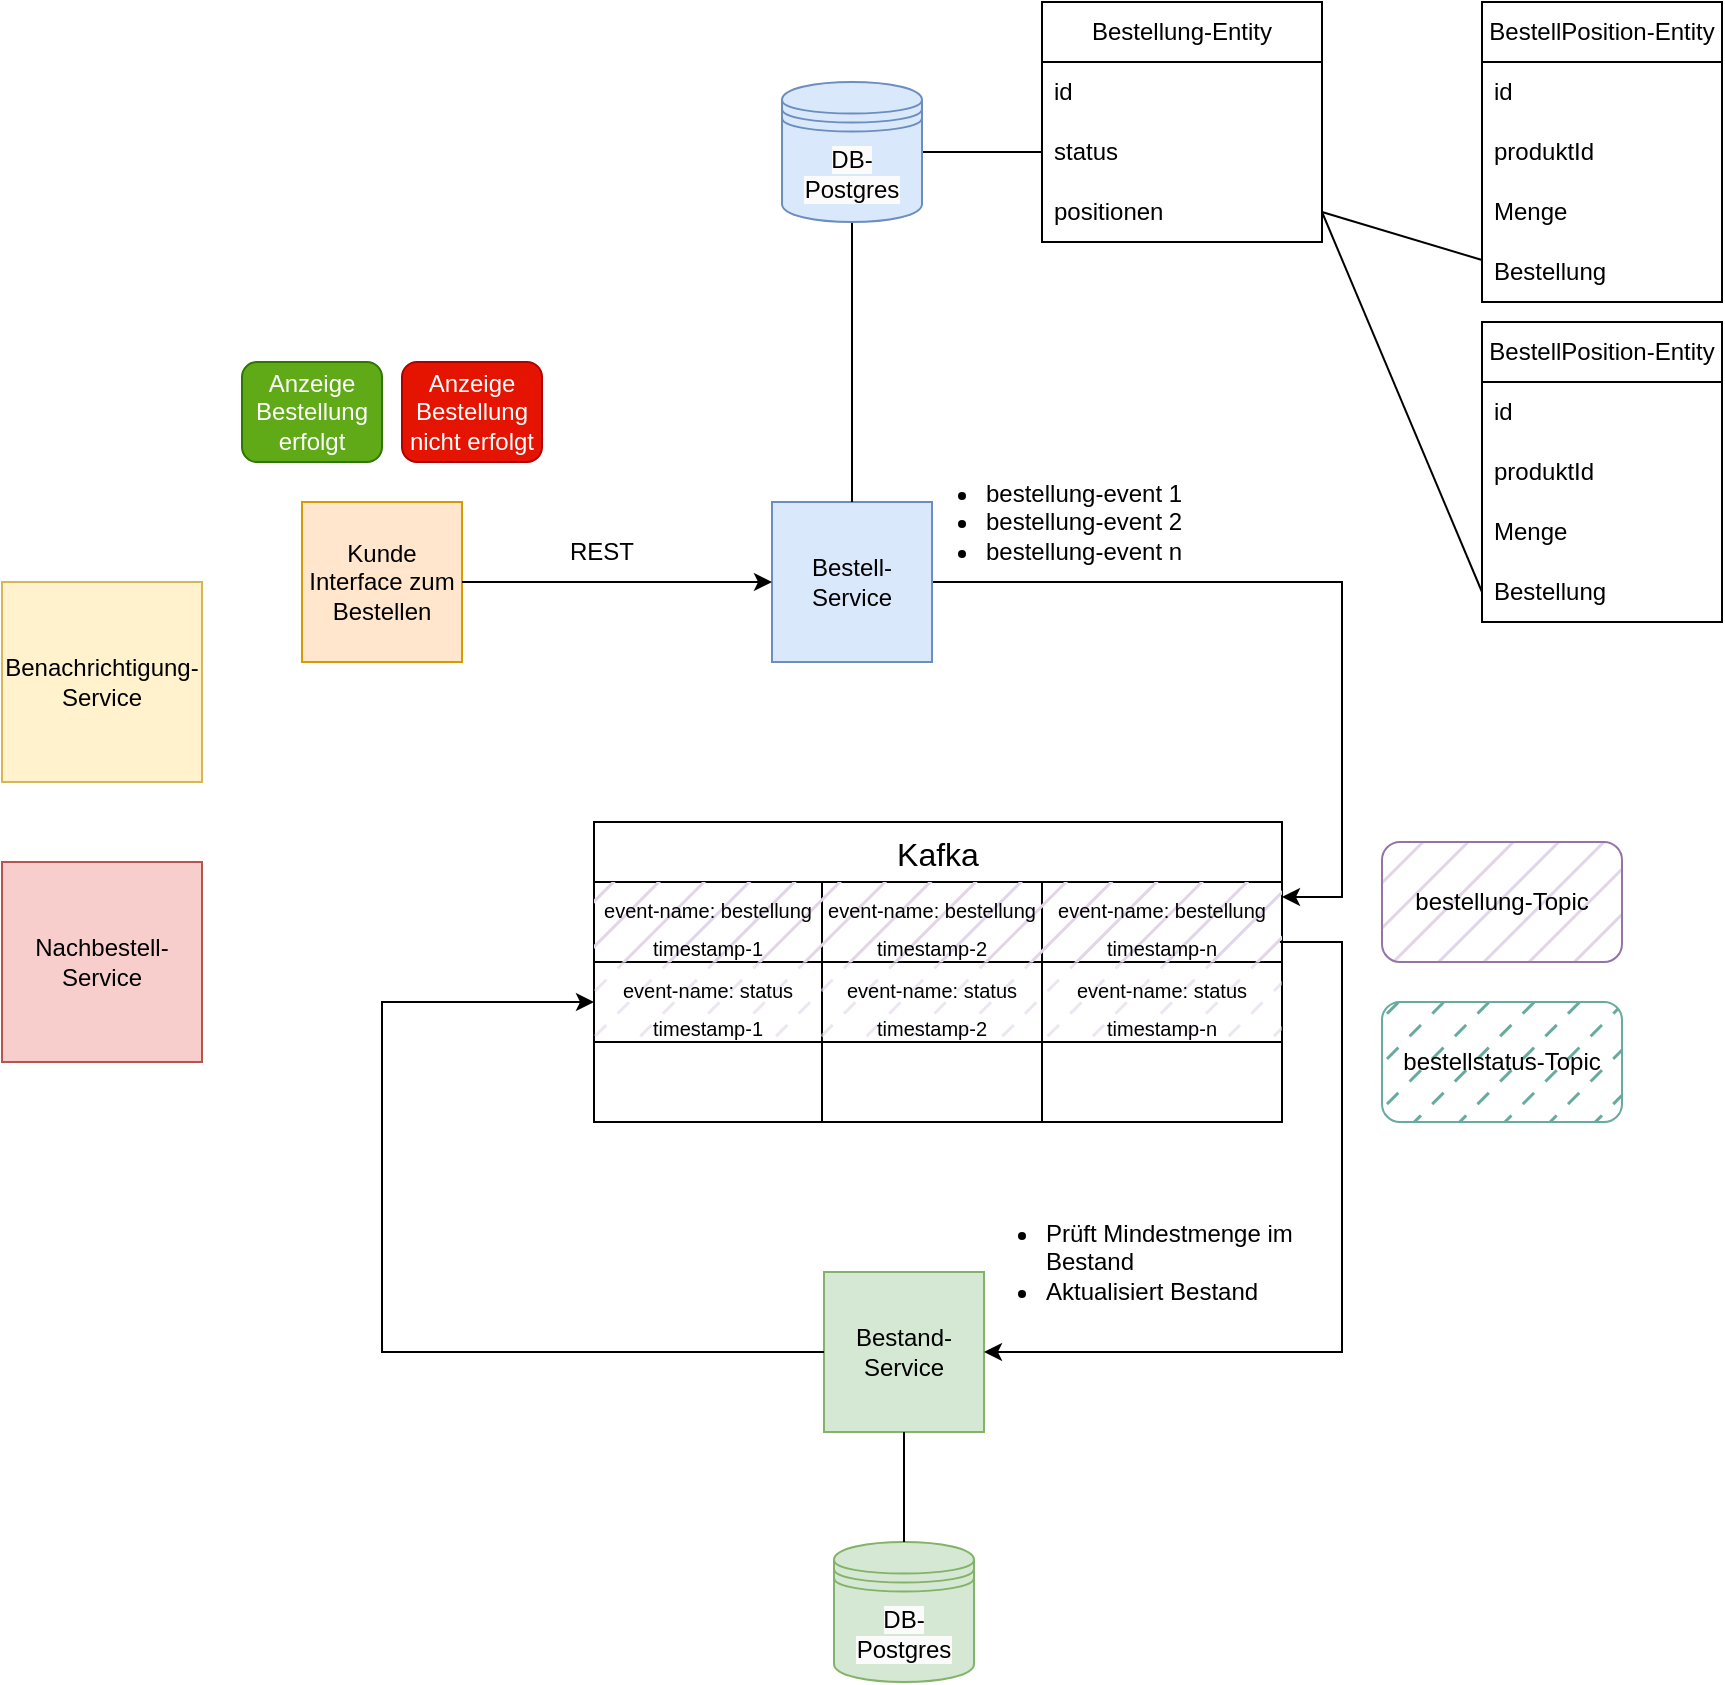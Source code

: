 <mxfile version="20.5.3" type="embed"><diagram name="Seite-1" id="MwprMDUtRFdNOWXAnKZj"><mxGraphModel dx="1559" dy="1105" grid="1" gridSize="10" guides="1" tooltips="1" connect="1" arrows="1" fold="1" page="1" pageScale="1" pageWidth="827" pageHeight="1169" math="0" shadow="0"><root><mxCell id="0"/><mxCell id="1" parent="0"/><mxCell id="JQMQuEGiUarLH0Nc0OaG-1" value="Kunde Interface zum Bestellen" style="whiteSpace=wrap;html=1;aspect=fixed;fillColor=#ffe6cc;strokeColor=#d79b00;" parent="1" vertex="1"><mxGeometry x="20" y="260" width="80" height="80" as="geometry"/></mxCell><mxCell id="JQMQuEGiUarLH0Nc0OaG-35" value="" style="edgeStyle=orthogonalEdgeStyle;rounded=0;orthogonalLoop=1;jettySize=auto;html=1;entryX=1;entryY=0.25;entryDx=0;entryDy=0;exitX=1;exitY=0.5;exitDx=0;exitDy=0;" parent="1" source="JQMQuEGiUarLH0Nc0OaG-2" target="JQMQuEGiUarLH0Nc0OaG-56" edge="1"><mxGeometry relative="1" as="geometry"><mxPoint x="440" y="455" as="targetPoint"/><Array as="points"><mxPoint x="540" y="300"/><mxPoint x="540" y="457"/></Array></mxGeometry></mxCell><mxCell id="JQMQuEGiUarLH0Nc0OaG-2" value="Bestell-Service" style="whiteSpace=wrap;html=1;aspect=fixed;fillColor=#dae8fc;strokeColor=#6c8ebf;" parent="1" vertex="1"><mxGeometry x="255" y="260" width="80" height="80" as="geometry"/></mxCell><mxCell id="JQMQuEGiUarLH0Nc0OaG-4" value="" style="endArrow=none;html=1;rounded=0;entryX=0.5;entryY=1;entryDx=0;entryDy=0;exitX=0.5;exitY=0;exitDx=0;exitDy=0;" parent="1" source="JQMQuEGiUarLH0Nc0OaG-2" target="JQMQuEGiUarLH0Nc0OaG-24" edge="1"><mxGeometry width="50" height="50" relative="1" as="geometry"><mxPoint x="240" y="250" as="sourcePoint"/><mxPoint x="220" y="110" as="targetPoint"/></mxGeometry></mxCell><mxCell id="JQMQuEGiUarLH0Nc0OaG-5" value="" style="endArrow=classic;html=1;rounded=0;exitX=1;exitY=0.5;exitDx=0;exitDy=0;entryX=0;entryY=0.5;entryDx=0;entryDy=0;" parent="1" source="JQMQuEGiUarLH0Nc0OaG-1" target="JQMQuEGiUarLH0Nc0OaG-2" edge="1"><mxGeometry width="50" height="50" relative="1" as="geometry"><mxPoint x="370" y="410" as="sourcePoint"/><mxPoint x="420" y="360" as="targetPoint"/></mxGeometry></mxCell><mxCell id="JQMQuEGiUarLH0Nc0OaG-6" value="BestellPosition-Entity" style="swimlane;fontStyle=0;childLayout=stackLayout;horizontal=1;startSize=30;horizontalStack=0;resizeParent=1;resizeParentMax=0;resizeLast=0;collapsible=1;marginBottom=0;whiteSpace=wrap;html=1;" parent="1" vertex="1"><mxGeometry x="610" y="10" width="120" height="150" as="geometry"><mxRectangle x="310" y="10" width="150" height="30" as="alternateBounds"/></mxGeometry></mxCell><mxCell id="JQMQuEGiUarLH0Nc0OaG-7" value="id" style="text;strokeColor=none;fillColor=none;align=left;verticalAlign=middle;spacingLeft=4;spacingRight=4;overflow=hidden;points=[[0,0.5],[1,0.5]];portConstraint=eastwest;rotatable=0;whiteSpace=wrap;html=1;" parent="JQMQuEGiUarLH0Nc0OaG-6" vertex="1"><mxGeometry y="30" width="120" height="30" as="geometry"/></mxCell><mxCell id="JQMQuEGiUarLH0Nc0OaG-8" value="produktId" style="text;strokeColor=none;fillColor=none;align=left;verticalAlign=middle;spacingLeft=4;spacingRight=4;overflow=hidden;points=[[0,0.5],[1,0.5]];portConstraint=eastwest;rotatable=0;whiteSpace=wrap;html=1;" parent="JQMQuEGiUarLH0Nc0OaG-6" vertex="1"><mxGeometry y="60" width="120" height="30" as="geometry"/></mxCell><mxCell id="JQMQuEGiUarLH0Nc0OaG-9" value="Menge" style="text;strokeColor=none;fillColor=none;align=left;verticalAlign=middle;spacingLeft=4;spacingRight=4;overflow=hidden;points=[[0,0.5],[1,0.5]];portConstraint=eastwest;rotatable=0;whiteSpace=wrap;html=1;" parent="JQMQuEGiUarLH0Nc0OaG-6" vertex="1"><mxGeometry y="90" width="120" height="30" as="geometry"/></mxCell><mxCell id="JQMQuEGiUarLH0Nc0OaG-19" value="Bestellung" style="text;strokeColor=none;fillColor=none;align=left;verticalAlign=middle;spacingLeft=4;spacingRight=4;overflow=hidden;points=[[0,0.5],[1,0.5]];portConstraint=eastwest;rotatable=0;whiteSpace=wrap;html=1;" parent="JQMQuEGiUarLH0Nc0OaG-6" vertex="1"><mxGeometry y="120" width="120" height="30" as="geometry"/></mxCell><mxCell id="JQMQuEGiUarLH0Nc0OaG-11" value="Bestellung-Entity" style="swimlane;fontStyle=0;childLayout=stackLayout;horizontal=1;startSize=30;horizontalStack=0;resizeParent=1;resizeParentMax=0;resizeLast=0;collapsible=1;marginBottom=0;whiteSpace=wrap;html=1;" parent="1" vertex="1"><mxGeometry x="390" y="10" width="140" height="120" as="geometry"/></mxCell><mxCell id="2" value="id" style="text;strokeColor=none;fillColor=none;align=left;verticalAlign=middle;spacingLeft=4;spacingRight=4;overflow=hidden;points=[[0,0.5],[1,0.5]];portConstraint=eastwest;rotatable=0;whiteSpace=wrap;html=1;" vertex="1" parent="JQMQuEGiUarLH0Nc0OaG-11"><mxGeometry y="30" width="140" height="30" as="geometry"/></mxCell><mxCell id="JQMQuEGiUarLH0Nc0OaG-12" value="status" style="text;strokeColor=none;fillColor=none;align=left;verticalAlign=middle;spacingLeft=4;spacingRight=4;overflow=hidden;points=[[0,0.5],[1,0.5]];portConstraint=eastwest;rotatable=0;whiteSpace=wrap;html=1;" parent="JQMQuEGiUarLH0Nc0OaG-11" vertex="1"><mxGeometry y="60" width="140" height="30" as="geometry"/></mxCell><mxCell id="JQMQuEGiUarLH0Nc0OaG-13" value="positionen" style="text;strokeColor=none;fillColor=none;align=left;verticalAlign=middle;spacingLeft=4;spacingRight=4;overflow=hidden;points=[[0,0.5],[1,0.5]];portConstraint=eastwest;rotatable=0;whiteSpace=wrap;html=1;" parent="JQMQuEGiUarLH0Nc0OaG-11" vertex="1"><mxGeometry y="90" width="140" height="30" as="geometry"/></mxCell><mxCell id="6" style="edgeStyle=none;rounded=0;orthogonalLoop=1;jettySize=auto;html=1;exitX=1;exitY=0.5;exitDx=0;exitDy=0;entryX=0;entryY=0.5;entryDx=0;entryDy=0;endArrow=none;endFill=0;" edge="1" parent="1" source="JQMQuEGiUarLH0Nc0OaG-24" target="JQMQuEGiUarLH0Nc0OaG-12"><mxGeometry relative="1" as="geometry"/></mxCell><mxCell id="JQMQuEGiUarLH0Nc0OaG-24" value="&lt;meta charset=&quot;utf-8&quot;&gt;&lt;span style=&quot;color: rgb(0, 0, 0); font-family: Helvetica; font-size: 12px; font-style: normal; font-variant-ligatures: normal; font-variant-caps: normal; font-weight: 400; letter-spacing: normal; orphans: 2; text-align: center; text-indent: 0px; text-transform: none; widows: 2; word-spacing: 0px; -webkit-text-stroke-width: 0px; white-space: normal; background-color: rgb(251, 251, 251); text-decoration-thickness: initial; text-decoration-style: initial; text-decoration-color: initial; display: inline !important; float: none;&quot;&gt;DB-Postgres&lt;/span&gt;" style="shape=datastore;whiteSpace=wrap;html=1;fillColor=#dae8fc;strokeColor=#6c8ebf;" parent="1" vertex="1"><mxGeometry x="260" y="50" width="70" height="70" as="geometry"/></mxCell><mxCell id="JQMQuEGiUarLH0Nc0OaG-29" value="Bestand-Service" style="whiteSpace=wrap;html=1;aspect=fixed;fillColor=#d5e8d4;strokeColor=#82b366;" parent="1" vertex="1"><mxGeometry x="281" y="645" width="80" height="80" as="geometry"/></mxCell><mxCell id="JQMQuEGiUarLH0Nc0OaG-40" value="&lt;ul&gt;&lt;li&gt;bestellung-event 1&lt;/li&gt;&lt;li&gt;bestellung-event 2&lt;/li&gt;&lt;li&gt;bestellung-event n&lt;/li&gt;&lt;/ul&gt;" style="text;strokeColor=none;fillColor=none;html=1;whiteSpace=wrap;verticalAlign=middle;overflow=hidden;" parent="1" vertex="1"><mxGeometry x="320" y="230" width="156" height="80" as="geometry"/></mxCell><mxCell id="JQMQuEGiUarLH0Nc0OaG-56" value="Kafka" style="shape=table;startSize=30;container=1;collapsible=0;childLayout=tableLayout;strokeColor=default;fontSize=16;" parent="1" vertex="1"><mxGeometry x="166" y="420" width="344" height="150" as="geometry"/></mxCell><mxCell id="JQMQuEGiUarLH0Nc0OaG-57" value="" style="shape=tableRow;horizontal=0;startSize=0;swimlaneHead=0;swimlaneBody=0;strokeColor=inherit;top=0;left=0;bottom=0;right=0;collapsible=0;dropTarget=0;fillColor=none;points=[[0,0.5],[1,0.5]];portConstraint=eastwest;fontSize=16;" parent="JQMQuEGiUarLH0Nc0OaG-56" vertex="1"><mxGeometry y="30" width="344" height="40" as="geometry"/></mxCell><mxCell id="JQMQuEGiUarLH0Nc0OaG-58" value="&lt;font style=&quot;font-size: 10px;&quot;&gt;event-name: bestellung&lt;/font&gt;&lt;div&gt;&lt;font style=&quot;font-size: 10px;&quot;&gt;timestamp-1&lt;/font&gt;&lt;/div&gt;" style="shape=partialRectangle;html=1;whiteSpace=wrap;connectable=0;strokeColor=#9673a6;overflow=hidden;fillColor=#e1d5e7;top=0;left=0;bottom=0;right=0;pointerEvents=1;fontSize=16;fillStyle=hatch;" parent="JQMQuEGiUarLH0Nc0OaG-57" vertex="1"><mxGeometry width="114" height="40" as="geometry"><mxRectangle width="114" height="40" as="alternateBounds"/></mxGeometry></mxCell><mxCell id="JQMQuEGiUarLH0Nc0OaG-59" value="&lt;font style=&quot;font-size: 10px;&quot;&gt;event-name: bestellung&lt;/font&gt;&lt;div&gt;&lt;font style=&quot;font-size: 10px;&quot;&gt;timestamp-2&lt;/font&gt;&lt;/div&gt;" style="shape=partialRectangle;html=1;whiteSpace=wrap;connectable=0;strokeColor=#9673a6;overflow=hidden;fillColor=#e1d5e7;top=0;left=0;bottom=0;right=0;pointerEvents=1;fontSize=16;fillStyle=hatch;gradientColor=none;" parent="JQMQuEGiUarLH0Nc0OaG-57" vertex="1"><mxGeometry x="114" width="110" height="40" as="geometry"><mxRectangle width="110" height="40" as="alternateBounds"/></mxGeometry></mxCell><mxCell id="JQMQuEGiUarLH0Nc0OaG-60" value="&lt;font style=&quot;font-size: 10px;&quot;&gt;event-name: bestellung&lt;/font&gt;&lt;div&gt;&lt;font style=&quot;font-size: 10px;&quot;&gt;timestamp-n&lt;/font&gt;&lt;/div&gt;" style="shape=partialRectangle;html=1;whiteSpace=wrap;connectable=0;strokeColor=#9673a6;overflow=hidden;fillColor=#e1d5e7;top=0;left=0;bottom=0;right=0;pointerEvents=1;fontSize=16;fillStyle=hatch;" parent="JQMQuEGiUarLH0Nc0OaG-57" vertex="1"><mxGeometry x="224" width="120" height="40" as="geometry"><mxRectangle width="120" height="40" as="alternateBounds"/></mxGeometry></mxCell><mxCell id="JQMQuEGiUarLH0Nc0OaG-61" value="" style="shape=tableRow;horizontal=0;startSize=0;swimlaneHead=0;swimlaneBody=0;strokeColor=inherit;top=0;left=0;bottom=0;right=0;collapsible=0;dropTarget=0;fillColor=none;points=[[0,0.5],[1,0.5]];portConstraint=eastwest;fontSize=16;" parent="JQMQuEGiUarLH0Nc0OaG-56" vertex="1"><mxGeometry y="70" width="344" height="40" as="geometry"/></mxCell><mxCell id="JQMQuEGiUarLH0Nc0OaG-62" value="&lt;div&gt;&lt;font style=&quot;font-size: 10px;&quot;&gt;event-name: status&lt;/font&gt;&lt;/div&gt;&lt;div&gt;&lt;font style=&quot;font-size: 10px;&quot;&gt;timestamp-1&lt;/font&gt;&lt;/div&gt;" style="shape=partialRectangle;html=1;whiteSpace=wrap;connectable=0;strokeColor=#9673a6;overflow=hidden;fillColor=#e1d5e7;top=0;left=0;bottom=0;right=0;pointerEvents=1;fontSize=16;fillStyle=dashed;opacity=60;" parent="JQMQuEGiUarLH0Nc0OaG-61" vertex="1"><mxGeometry width="114" height="40" as="geometry"><mxRectangle width="114" height="40" as="alternateBounds"/></mxGeometry></mxCell><mxCell id="JQMQuEGiUarLH0Nc0OaG-63" value="&lt;font style=&quot;font-size: 10px;&quot;&gt;event-name: status&lt;/font&gt;&lt;div&gt;&lt;font style=&quot;font-size: 10px;&quot;&gt;timestamp-2&lt;/font&gt;&lt;/div&gt;" style="shape=partialRectangle;html=1;whiteSpace=wrap;connectable=0;strokeColor=#9673a6;overflow=hidden;fillColor=#e1d5e7;top=0;left=0;bottom=0;right=0;pointerEvents=1;fontSize=16;fillStyle=dashed;opacity=60;" parent="JQMQuEGiUarLH0Nc0OaG-61" vertex="1"><mxGeometry x="114" width="110" height="40" as="geometry"><mxRectangle width="110" height="40" as="alternateBounds"/></mxGeometry></mxCell><mxCell id="JQMQuEGiUarLH0Nc0OaG-64" value="&lt;div&gt;&lt;font style=&quot;font-size: 10px;&quot;&gt;event-name: status&lt;/font&gt;&lt;/div&gt;&lt;div&gt;&lt;font style=&quot;font-size: 10px;&quot;&gt;timestamp-n&lt;/font&gt;&lt;/div&gt;" style="shape=partialRectangle;html=1;whiteSpace=wrap;connectable=0;strokeColor=#9673a6;overflow=hidden;fillColor=#e1d5e7;top=0;left=0;bottom=0;right=0;pointerEvents=1;fontSize=16;fillStyle=dashed;opacity=60;" parent="JQMQuEGiUarLH0Nc0OaG-61" vertex="1"><mxGeometry x="224" width="120" height="40" as="geometry"><mxRectangle width="120" height="40" as="alternateBounds"/></mxGeometry></mxCell><mxCell id="JQMQuEGiUarLH0Nc0OaG-65" value="" style="shape=tableRow;horizontal=0;startSize=0;swimlaneHead=0;swimlaneBody=0;strokeColor=inherit;top=0;left=0;bottom=0;right=0;collapsible=0;dropTarget=0;fillColor=none;points=[[0,0.5],[1,0.5]];portConstraint=eastwest;fontSize=16;" parent="JQMQuEGiUarLH0Nc0OaG-56" vertex="1"><mxGeometry y="110" width="344" height="40" as="geometry"/></mxCell><mxCell id="JQMQuEGiUarLH0Nc0OaG-66" value="" style="shape=partialRectangle;html=1;whiteSpace=wrap;connectable=0;strokeColor=inherit;overflow=hidden;fillColor=none;top=0;left=0;bottom=0;right=0;pointerEvents=1;fontSize=16;" parent="JQMQuEGiUarLH0Nc0OaG-65" vertex="1"><mxGeometry width="114" height="40" as="geometry"><mxRectangle width="114" height="40" as="alternateBounds"/></mxGeometry></mxCell><mxCell id="JQMQuEGiUarLH0Nc0OaG-67" value="" style="shape=partialRectangle;html=1;whiteSpace=wrap;connectable=0;strokeColor=inherit;overflow=hidden;fillColor=none;top=0;left=0;bottom=0;right=0;pointerEvents=1;fontSize=16;" parent="JQMQuEGiUarLH0Nc0OaG-65" vertex="1"><mxGeometry x="114" width="110" height="40" as="geometry"><mxRectangle width="110" height="40" as="alternateBounds"/></mxGeometry></mxCell><mxCell id="JQMQuEGiUarLH0Nc0OaG-68" value="" style="shape=partialRectangle;html=1;whiteSpace=wrap;connectable=0;strokeColor=inherit;overflow=hidden;fillColor=none;top=0;left=0;bottom=0;right=0;pointerEvents=1;fontSize=16;" parent="JQMQuEGiUarLH0Nc0OaG-65" vertex="1"><mxGeometry x="224" width="120" height="40" as="geometry"><mxRectangle width="120" height="40" as="alternateBounds"/></mxGeometry></mxCell><mxCell id="JQMQuEGiUarLH0Nc0OaG-74" value="&lt;meta charset=&quot;utf-8&quot;&gt;&lt;span style=&quot;color: rgb(0, 0, 0); font-family: Helvetica; font-size: 12px; font-style: normal; font-variant-ligatures: normal; font-variant-caps: normal; font-weight: 400; letter-spacing: normal; orphans: 2; text-align: center; text-indent: 0px; text-transform: none; widows: 2; word-spacing: 0px; -webkit-text-stroke-width: 0px; white-space: normal; background-color: rgb(251, 251, 251); text-decoration-thickness: initial; text-decoration-style: initial; text-decoration-color: initial; display: inline !important; float: none;&quot;&gt;DB-Postgres&lt;/span&gt;" style="shape=datastore;whiteSpace=wrap;html=1;fillColor=#d5e8d4;strokeColor=#82b366;" parent="1" vertex="1"><mxGeometry x="286" y="780" width="70" height="70" as="geometry"/></mxCell><mxCell id="JQMQuEGiUarLH0Nc0OaG-75" value="" style="endArrow=none;html=1;rounded=0;exitX=0.5;exitY=0;exitDx=0;exitDy=0;entryX=0.5;entryY=1;entryDx=0;entryDy=0;" parent="1" source="JQMQuEGiUarLH0Nc0OaG-74" target="JQMQuEGiUarLH0Nc0OaG-29" edge="1"><mxGeometry width="50" height="50" relative="1" as="geometry"><mxPoint x="190" y="680" as="sourcePoint"/><mxPoint x="270" y="685" as="targetPoint"/></mxGeometry></mxCell><mxCell id="JQMQuEGiUarLH0Nc0OaG-76" style="edgeStyle=none;rounded=0;orthogonalLoop=1;jettySize=auto;html=1;entryX=0;entryY=0.5;entryDx=0;entryDy=0;" parent="1" source="JQMQuEGiUarLH0Nc0OaG-29" target="JQMQuEGiUarLH0Nc0OaG-29" edge="1"><mxGeometry relative="1" as="geometry"/></mxCell><mxCell id="JQMQuEGiUarLH0Nc0OaG-73" value="" style="edgeStyle=orthogonalEdgeStyle;rounded=0;orthogonalLoop=1;jettySize=auto;html=1;entryX=1;entryY=0.5;entryDx=0;entryDy=0;exitX=0.997;exitY=0.75;exitDx=0;exitDy=0;exitPerimeter=0;" parent="1" source="JQMQuEGiUarLH0Nc0OaG-57" target="JQMQuEGiUarLH0Nc0OaG-29" edge="1"><mxGeometry relative="1" as="geometry"><mxPoint x="591" y="480" as="sourcePoint"/><mxPoint x="476" y="695" as="targetPoint"/><Array as="points"><mxPoint x="540" y="480"/><mxPoint x="540" y="685"/></Array></mxGeometry></mxCell><mxCell id="JQMQuEGiUarLH0Nc0OaG-80" value="REST" style="text;html=1;align=center;verticalAlign=middle;whiteSpace=wrap;rounded=0;" parent="1" vertex="1"><mxGeometry x="140" y="270" width="60" height="30" as="geometry"/></mxCell><mxCell id="JQMQuEGiUarLH0Nc0OaG-82" value="&lt;ul&gt;&lt;li&gt;Prüft Mindestmenge im Bestand&lt;/li&gt;&lt;li&gt;Aktualisiert Bestand&lt;/li&gt;&lt;/ul&gt;" style="text;strokeColor=none;fillColor=none;html=1;whiteSpace=wrap;verticalAlign=middle;overflow=hidden;" parent="1" vertex="1"><mxGeometry x="350" y="600" width="170" height="80" as="geometry"/></mxCell><mxCell id="JQMQuEGiUarLH0Nc0OaG-85" value="" style="edgeStyle=orthogonalEdgeStyle;rounded=0;orthogonalLoop=1;jettySize=auto;html=1;entryX=0;entryY=0.5;entryDx=0;entryDy=0;exitX=0;exitY=0.5;exitDx=0;exitDy=0;" parent="1" source="JQMQuEGiUarLH0Nc0OaG-29" target="JQMQuEGiUarLH0Nc0OaG-61" edge="1"><mxGeometry relative="1" as="geometry"><mxPoint x="134" y="620" as="sourcePoint"/><mxPoint x="20" y="825" as="targetPoint"/><Array as="points"><mxPoint x="60" y="685"/><mxPoint x="60" y="510"/></Array></mxGeometry></mxCell><mxCell id="JQMQuEGiUarLH0Nc0OaG-88" value="&lt;font&gt;Anzeige Bestellung erfolgt&lt;/font&gt;" style="rounded=1;whiteSpace=wrap;html=1;fillColor=#60a917;fontColor=#ffffff;strokeColor=#2D7600;" parent="1" vertex="1"><mxGeometry x="-10" y="190" width="70" height="50" as="geometry"/></mxCell><mxCell id="JQMQuEGiUarLH0Nc0OaG-90" value="&lt;font&gt;Anzeige Bestellung nicht erfolgt&lt;/font&gt;" style="rounded=1;whiteSpace=wrap;html=1;fillColor=#e51400;fontColor=#ffffff;strokeColor=#B20000;" parent="1" vertex="1"><mxGeometry x="70" y="190" width="70" height="50" as="geometry"/></mxCell><mxCell id="JQMQuEGiUarLH0Nc0OaG-93" value="Benachrichtigung-Service" style="whiteSpace=wrap;html=1;aspect=fixed;fillColor=#fff2cc;strokeColor=#d6b656;" parent="1" vertex="1"><mxGeometry x="-130" y="300" width="100" height="100" as="geometry"/></mxCell><mxCell id="JQMQuEGiUarLH0Nc0OaG-95" value="bestellung-Topic" style="rounded=1;whiteSpace=wrap;html=1;fillColor=#e1d5e7;strokeColor=#9673a6;fillStyle=hatch;" parent="1" vertex="1"><mxGeometry x="560" y="430" width="120" height="60" as="geometry"/></mxCell><mxCell id="JQMQuEGiUarLH0Nc0OaG-97" value="bestellstatus-Topic" style="rounded=1;whiteSpace=wrap;html=1;fillColor=#67AB9F;strokeColor=#67AB9F;fillStyle=dashed;" parent="1" vertex="1"><mxGeometry x="560" y="510" width="120" height="60" as="geometry"/></mxCell><mxCell id="JQMQuEGiUarLH0Nc0OaG-98" value="Nachbestell-Service" style="whiteSpace=wrap;html=1;aspect=fixed;fillColor=#f8cecc;strokeColor=#b85450;" parent="1" vertex="1"><mxGeometry x="-130" y="440" width="100" height="100" as="geometry"/></mxCell><mxCell id="8" style="edgeStyle=none;rounded=0;orthogonalLoop=1;jettySize=auto;html=1;exitX=1;exitY=0.5;exitDx=0;exitDy=0;entryX=0;entryY=0.3;entryDx=0;entryDy=0;entryPerimeter=0;endArrow=none;endFill=0;" edge="1" parent="1" source="JQMQuEGiUarLH0Nc0OaG-13" target="JQMQuEGiUarLH0Nc0OaG-19"><mxGeometry relative="1" as="geometry"/></mxCell><mxCell id="9" value="BestellPosition-Entity" style="swimlane;fontStyle=0;childLayout=stackLayout;horizontal=1;startSize=30;horizontalStack=0;resizeParent=1;resizeParentMax=0;resizeLast=0;collapsible=1;marginBottom=0;whiteSpace=wrap;html=1;" vertex="1" parent="1"><mxGeometry x="610" y="170" width="120" height="150" as="geometry"><mxRectangle x="310" y="10" width="150" height="30" as="alternateBounds"/></mxGeometry></mxCell><mxCell id="10" value="id" style="text;strokeColor=none;fillColor=none;align=left;verticalAlign=middle;spacingLeft=4;spacingRight=4;overflow=hidden;points=[[0,0.5],[1,0.5]];portConstraint=eastwest;rotatable=0;whiteSpace=wrap;html=1;" vertex="1" parent="9"><mxGeometry y="30" width="120" height="30" as="geometry"/></mxCell><mxCell id="11" value="produktId" style="text;strokeColor=none;fillColor=none;align=left;verticalAlign=middle;spacingLeft=4;spacingRight=4;overflow=hidden;points=[[0,0.5],[1,0.5]];portConstraint=eastwest;rotatable=0;whiteSpace=wrap;html=1;" vertex="1" parent="9"><mxGeometry y="60" width="120" height="30" as="geometry"/></mxCell><mxCell id="12" value="Menge" style="text;strokeColor=none;fillColor=none;align=left;verticalAlign=middle;spacingLeft=4;spacingRight=4;overflow=hidden;points=[[0,0.5],[1,0.5]];portConstraint=eastwest;rotatable=0;whiteSpace=wrap;html=1;" vertex="1" parent="9"><mxGeometry y="90" width="120" height="30" as="geometry"/></mxCell><mxCell id="13" value="Bestellung" style="text;strokeColor=none;fillColor=none;align=left;verticalAlign=middle;spacingLeft=4;spacingRight=4;overflow=hidden;points=[[0,0.5],[1,0.5]];portConstraint=eastwest;rotatable=0;whiteSpace=wrap;html=1;" vertex="1" parent="9"><mxGeometry y="120" width="120" height="30" as="geometry"/></mxCell><mxCell id="14" style="edgeStyle=none;rounded=0;orthogonalLoop=1;jettySize=auto;html=1;exitX=1;exitY=0.5;exitDx=0;exitDy=0;entryX=0;entryY=0.5;entryDx=0;entryDy=0;endArrow=none;endFill=0;" edge="1" parent="1" source="JQMQuEGiUarLH0Nc0OaG-13" target="13"><mxGeometry relative="1" as="geometry"><mxPoint x="540" y="125" as="sourcePoint"/><mxPoint x="620" y="149" as="targetPoint"/></mxGeometry></mxCell></root></mxGraphModel></diagram></mxfile>